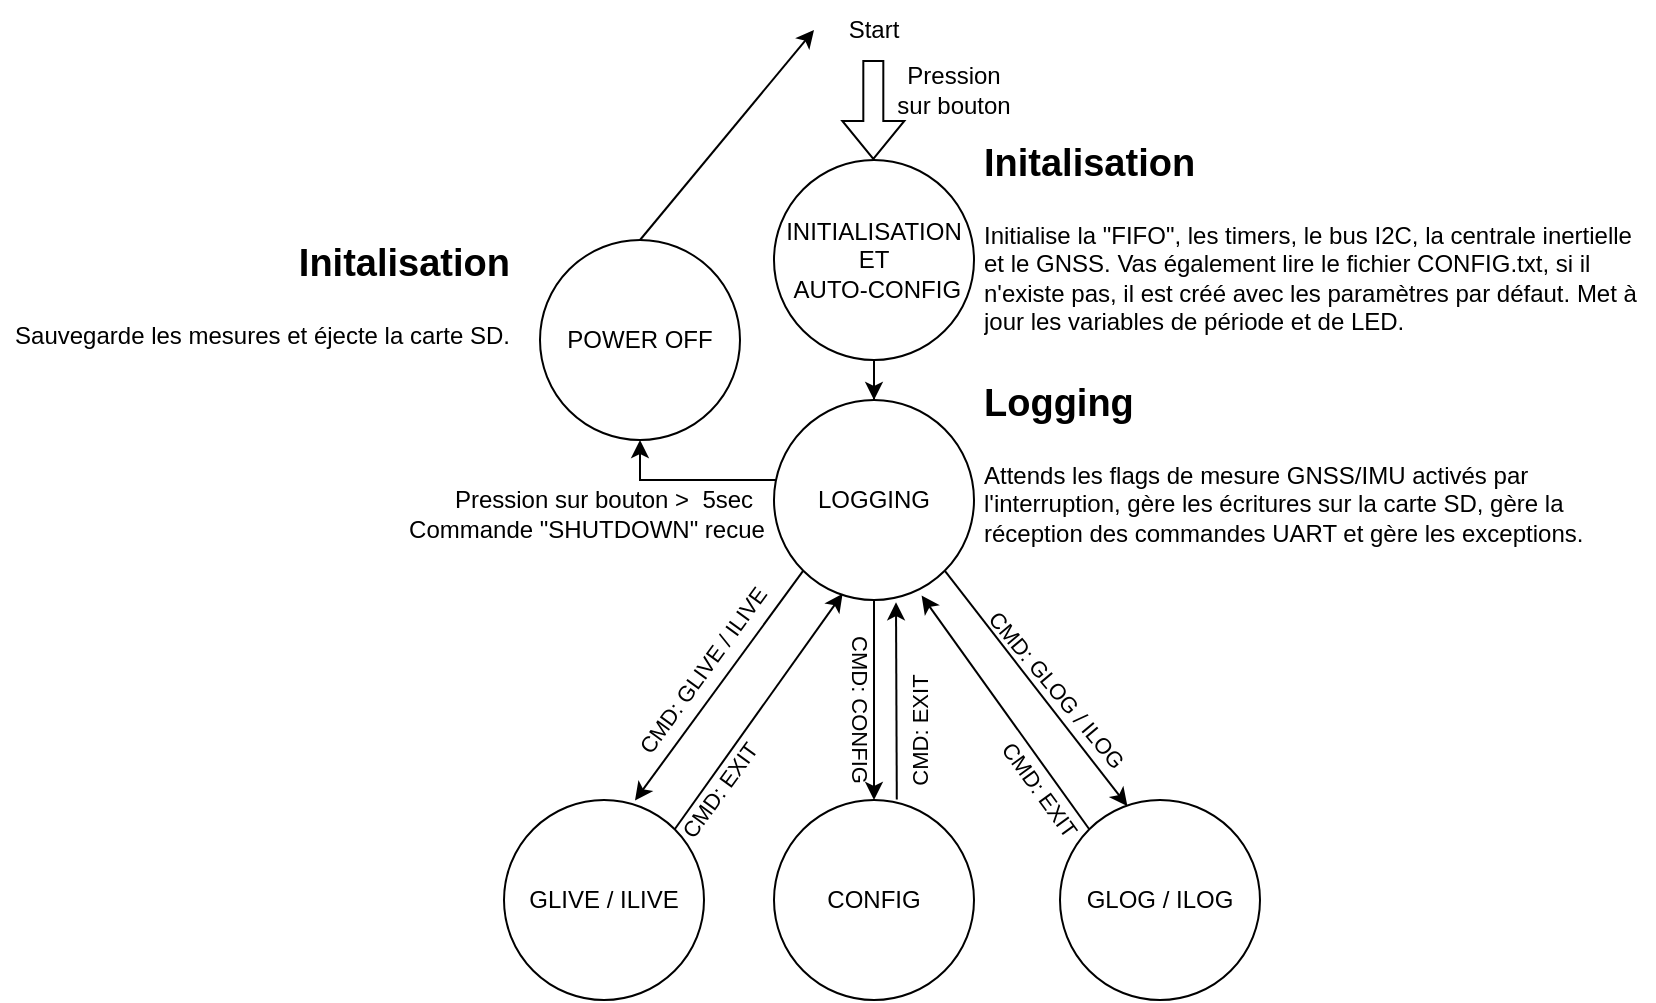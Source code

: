 <mxfile version="21.6.9" type="device">
  <diagram name="Page-1" id="V-no2B27AdzD9TtR8Gwy">
    <mxGraphModel dx="1195" dy="658" grid="1" gridSize="10" guides="1" tooltips="1" connect="1" arrows="1" fold="1" page="1" pageScale="1" pageWidth="827" pageHeight="1169" math="0" shadow="0">
      <root>
        <mxCell id="0" />
        <mxCell id="1" parent="0" />
        <mxCell id="kkfDQyU8IbMwYjaVZHdR-10" value="" style="edgeStyle=orthogonalEdgeStyle;rounded=0;orthogonalLoop=1;jettySize=auto;html=1;" edge="1" parent="1" source="kkfDQyU8IbMwYjaVZHdR-1" target="kkfDQyU8IbMwYjaVZHdR-9">
          <mxGeometry relative="1" as="geometry" />
        </mxCell>
        <mxCell id="kkfDQyU8IbMwYjaVZHdR-1" value="INITIALISATION ET&lt;br&gt;&amp;nbsp;AUTO-CONFIG" style="ellipse;whiteSpace=wrap;html=1;aspect=fixed;" vertex="1" parent="1">
          <mxGeometry x="387" y="120" width="100" height="100" as="geometry" />
        </mxCell>
        <mxCell id="kkfDQyU8IbMwYjaVZHdR-2" value="" style="shape=flexArrow;endArrow=classic;html=1;rounded=0;" edge="1" parent="1">
          <mxGeometry width="50" height="50" relative="1" as="geometry">
            <mxPoint x="436.66" y="70" as="sourcePoint" />
            <mxPoint x="436.66" y="120" as="targetPoint" />
          </mxGeometry>
        </mxCell>
        <mxCell id="kkfDQyU8IbMwYjaVZHdR-3" value="Start" style="text;html=1;strokeColor=none;fillColor=none;align=center;verticalAlign=middle;whiteSpace=wrap;rounded=0;" vertex="1" parent="1">
          <mxGeometry x="407" y="40" width="60" height="30" as="geometry" />
        </mxCell>
        <mxCell id="kkfDQyU8IbMwYjaVZHdR-4" value="Pression sur bouton" style="text;html=1;strokeColor=none;fillColor=none;align=center;verticalAlign=middle;whiteSpace=wrap;rounded=0;" vertex="1" parent="1">
          <mxGeometry x="447" y="70" width="60" height="30" as="geometry" />
        </mxCell>
        <mxCell id="kkfDQyU8IbMwYjaVZHdR-5" value="&lt;h1&gt;&lt;font style=&quot;font-size: 19px;&quot;&gt;Initalisation&lt;/font&gt;&lt;/h1&gt;&lt;div&gt;Initialise la &quot;FIFO&quot;, les timers, le bus I2C, la centrale inertielle et le GNSS. Vas également lire le fichier CONFIG.txt, si il n&#39;existe pas, il est créé avec les paramètres par défaut. Met à jour les variables de période et de LED.&lt;/div&gt;" style="text;html=1;strokeColor=none;fillColor=none;spacing=5;spacingTop=-20;whiteSpace=wrap;overflow=hidden;rounded=0;verticalAlign=top;horizontal=1;" vertex="1" parent="1">
          <mxGeometry x="487" y="100" width="340" height="110" as="geometry" />
        </mxCell>
        <mxCell id="kkfDQyU8IbMwYjaVZHdR-15" style="edgeStyle=orthogonalEdgeStyle;rounded=0;orthogonalLoop=1;jettySize=auto;html=1;entryX=0.5;entryY=1;entryDx=0;entryDy=0;" edge="1" parent="1" source="kkfDQyU8IbMwYjaVZHdR-9" target="kkfDQyU8IbMwYjaVZHdR-12">
          <mxGeometry relative="1" as="geometry">
            <Array as="points">
              <mxPoint x="320" y="280" />
            </Array>
          </mxGeometry>
        </mxCell>
        <mxCell id="kkfDQyU8IbMwYjaVZHdR-9" value="LOGGING" style="ellipse;whiteSpace=wrap;html=1;aspect=fixed;" vertex="1" parent="1">
          <mxGeometry x="387" y="240" width="100" height="100" as="geometry" />
        </mxCell>
        <mxCell id="kkfDQyU8IbMwYjaVZHdR-11" value="&lt;h1&gt;&lt;span style=&quot;font-size: 19px;&quot;&gt;Logging&lt;/span&gt;&lt;/h1&gt;&lt;div&gt;Attends les flags de mesure GNSS/IMU activés par l&#39;interruption, gère les écritures sur la carte SD, gère la réception des commandes UART et gère les exceptions.&lt;/div&gt;" style="text;html=1;strokeColor=none;fillColor=none;spacing=5;spacingTop=-20;whiteSpace=wrap;overflow=hidden;rounded=0;verticalAlign=top;horizontal=1;" vertex="1" parent="1">
          <mxGeometry x="487" y="220" width="340" height="110" as="geometry" />
        </mxCell>
        <mxCell id="kkfDQyU8IbMwYjaVZHdR-12" value="POWER OFF" style="ellipse;whiteSpace=wrap;html=1;aspect=fixed;" vertex="1" parent="1">
          <mxGeometry x="270" y="160" width="100" height="100" as="geometry" />
        </mxCell>
        <mxCell id="kkfDQyU8IbMwYjaVZHdR-14" value="&lt;h1&gt;&lt;font style=&quot;font-size: 19px;&quot;&gt;Initalisation&lt;/font&gt;&lt;/h1&gt;&lt;div&gt;Sauvegarde les mesures et éjecte la carte SD.&lt;/div&gt;" style="text;html=1;strokeColor=none;fillColor=none;spacing=5;spacingTop=-20;whiteSpace=wrap;overflow=hidden;rounded=0;verticalAlign=top;horizontal=1;align=right;" vertex="1" parent="1">
          <mxGeometry y="150" width="260" height="110" as="geometry" />
        </mxCell>
        <mxCell id="kkfDQyU8IbMwYjaVZHdR-16" value="Pression sur bouton &amp;gt;&amp;nbsp; 5sec" style="text;html=1;strokeColor=none;fillColor=none;align=center;verticalAlign=middle;whiteSpace=wrap;rounded=0;" vertex="1" parent="1">
          <mxGeometry x="217" y="275" width="170" height="30" as="geometry" />
        </mxCell>
        <mxCell id="kkfDQyU8IbMwYjaVZHdR-17" value="Commande &quot;SHUTDOWN&quot; recue" style="text;html=1;strokeColor=none;fillColor=none;align=center;verticalAlign=middle;whiteSpace=wrap;rounded=0;" vertex="1" parent="1">
          <mxGeometry x="200" y="290" width="187" height="30" as="geometry" />
        </mxCell>
        <mxCell id="kkfDQyU8IbMwYjaVZHdR-19" value="" style="endArrow=classic;html=1;rounded=0;entryX=0;entryY=0.5;entryDx=0;entryDy=0;" edge="1" parent="1" target="kkfDQyU8IbMwYjaVZHdR-3">
          <mxGeometry width="50" height="50" relative="1" as="geometry">
            <mxPoint x="320" y="160" as="sourcePoint" />
            <mxPoint x="400" y="50" as="targetPoint" />
          </mxGeometry>
        </mxCell>
        <mxCell id="kkfDQyU8IbMwYjaVZHdR-20" value="GLIVE / ILIVE" style="ellipse;whiteSpace=wrap;html=1;aspect=fixed;" vertex="1" parent="1">
          <mxGeometry x="252" y="440" width="100" height="100" as="geometry" />
        </mxCell>
        <mxCell id="kkfDQyU8IbMwYjaVZHdR-21" value="CONFIG" style="ellipse;whiteSpace=wrap;html=1;aspect=fixed;" vertex="1" parent="1">
          <mxGeometry x="387" y="440" width="100" height="100" as="geometry" />
        </mxCell>
        <mxCell id="kkfDQyU8IbMwYjaVZHdR-22" value="GLOG / ILOG" style="ellipse;whiteSpace=wrap;html=1;aspect=fixed;" vertex="1" parent="1">
          <mxGeometry x="530" y="440" width="100" height="100" as="geometry" />
        </mxCell>
        <mxCell id="kkfDQyU8IbMwYjaVZHdR-24" value="" style="endArrow=classic;html=1;rounded=0;entryX=0.655;entryY=0.002;entryDx=0;entryDy=0;exitX=0;exitY=1;exitDx=0;exitDy=0;entryPerimeter=0;" edge="1" parent="1" source="kkfDQyU8IbMwYjaVZHdR-9" target="kkfDQyU8IbMwYjaVZHdR-20">
          <mxGeometry width="50" height="50" relative="1" as="geometry">
            <mxPoint x="210" y="400" as="sourcePoint" />
            <mxPoint x="260" y="350" as="targetPoint" />
          </mxGeometry>
        </mxCell>
        <mxCell id="kkfDQyU8IbMwYjaVZHdR-26" value="" style="endArrow=classic;html=1;rounded=0;entryX=0.5;entryY=0;entryDx=0;entryDy=0;exitX=0.5;exitY=1;exitDx=0;exitDy=0;" edge="1" parent="1" source="kkfDQyU8IbMwYjaVZHdR-9" target="kkfDQyU8IbMwYjaVZHdR-21">
          <mxGeometry width="50" height="50" relative="1" as="geometry">
            <mxPoint x="510" y="410" as="sourcePoint" />
            <mxPoint x="560" y="360" as="targetPoint" />
          </mxGeometry>
        </mxCell>
        <mxCell id="kkfDQyU8IbMwYjaVZHdR-27" value="" style="endArrow=classic;html=1;rounded=0;entryX=0.337;entryY=0.03;entryDx=0;entryDy=0;exitX=1;exitY=1;exitDx=0;exitDy=0;entryPerimeter=0;" edge="1" parent="1" source="kkfDQyU8IbMwYjaVZHdR-9" target="kkfDQyU8IbMwYjaVZHdR-22">
          <mxGeometry width="50" height="50" relative="1" as="geometry">
            <mxPoint x="620" y="420" as="sourcePoint" />
            <mxPoint x="670" y="370" as="targetPoint" />
          </mxGeometry>
        </mxCell>
        <mxCell id="kkfDQyU8IbMwYjaVZHdR-32" value="" style="endArrow=classic;html=1;rounded=0;exitX=1;exitY=0;exitDx=0;exitDy=0;entryX=0.343;entryY=0.969;entryDx=0;entryDy=0;entryPerimeter=0;" edge="1" parent="1" source="kkfDQyU8IbMwYjaVZHdR-20" target="kkfDQyU8IbMwYjaVZHdR-9">
          <mxGeometry width="50" height="50" relative="1" as="geometry">
            <mxPoint x="170" y="450" as="sourcePoint" />
            <mxPoint x="220" y="400" as="targetPoint" />
          </mxGeometry>
        </mxCell>
        <mxCell id="kkfDQyU8IbMwYjaVZHdR-33" value="" style="endArrow=classic;html=1;rounded=0;entryX=0.738;entryY=0.978;entryDx=0;entryDy=0;entryPerimeter=0;exitX=0;exitY=0;exitDx=0;exitDy=0;" edge="1" parent="1" source="kkfDQyU8IbMwYjaVZHdR-22" target="kkfDQyU8IbMwYjaVZHdR-9">
          <mxGeometry width="50" height="50" relative="1" as="geometry">
            <mxPoint x="500" y="580" as="sourcePoint" />
            <mxPoint x="550" y="530" as="targetPoint" />
          </mxGeometry>
        </mxCell>
        <mxCell id="kkfDQyU8IbMwYjaVZHdR-34" value="" style="endArrow=classic;html=1;rounded=0;entryX=0.61;entryY=1.011;entryDx=0;entryDy=0;entryPerimeter=0;exitX=0.614;exitY=-0.003;exitDx=0;exitDy=0;exitPerimeter=0;" edge="1" parent="1" source="kkfDQyU8IbMwYjaVZHdR-21" target="kkfDQyU8IbMwYjaVZHdR-9">
          <mxGeometry width="50" height="50" relative="1" as="geometry">
            <mxPoint x="340" y="620" as="sourcePoint" />
            <mxPoint x="390" y="570" as="targetPoint" />
          </mxGeometry>
        </mxCell>
        <mxCell id="kkfDQyU8IbMwYjaVZHdR-35" value="CMD: EXIT" style="text;html=1;strokeColor=none;fillColor=none;align=center;verticalAlign=middle;whiteSpace=wrap;rounded=0;rotation=-54;fontSize=11;" vertex="1" parent="1">
          <mxGeometry x="320" y="420" width="80" height="30" as="geometry" />
        </mxCell>
        <mxCell id="kkfDQyU8IbMwYjaVZHdR-36" value="CMD: EXIT" style="text;html=1;strokeColor=none;fillColor=none;align=center;verticalAlign=middle;whiteSpace=wrap;rounded=0;rotation=-90;fontSize=11;" vertex="1" parent="1">
          <mxGeometry x="420" y="390" width="80" height="30" as="geometry" />
        </mxCell>
        <mxCell id="kkfDQyU8IbMwYjaVZHdR-37" value="CMD: EXIT" style="text;html=1;strokeColor=none;fillColor=none;align=center;verticalAlign=middle;whiteSpace=wrap;rounded=0;rotation=54;fontSize=11;direction=west;flipV=0;flipH=0;" vertex="1" parent="1">
          <mxGeometry x="480" y="420" width="80" height="30" as="geometry" />
        </mxCell>
        <mxCell id="kkfDQyU8IbMwYjaVZHdR-38" value="CMD: CONFIG" style="text;html=1;strokeColor=none;fillColor=none;align=center;verticalAlign=middle;whiteSpace=wrap;rounded=0;rotation=90;fontSize=11;" vertex="1" parent="1">
          <mxGeometry x="380" y="380" width="100" height="30" as="geometry" />
        </mxCell>
        <mxCell id="kkfDQyU8IbMwYjaVZHdR-39" value="CMD: GLIVE / ILIVE" style="text;html=1;strokeColor=none;fillColor=none;align=center;verticalAlign=middle;whiteSpace=wrap;rounded=0;rotation=-54;fontSize=11;" vertex="1" parent="1">
          <mxGeometry x="283" y="360" width="137" height="30" as="geometry" />
        </mxCell>
        <mxCell id="kkfDQyU8IbMwYjaVZHdR-40" value="CMD: GLOG / ILOG" style="text;html=1;strokeColor=none;fillColor=none;align=center;verticalAlign=middle;whiteSpace=wrap;rounded=0;rotation=50;fontSize=11;" vertex="1" parent="1">
          <mxGeometry x="460" y="370" width="137" height="30" as="geometry" />
        </mxCell>
      </root>
    </mxGraphModel>
  </diagram>
</mxfile>

